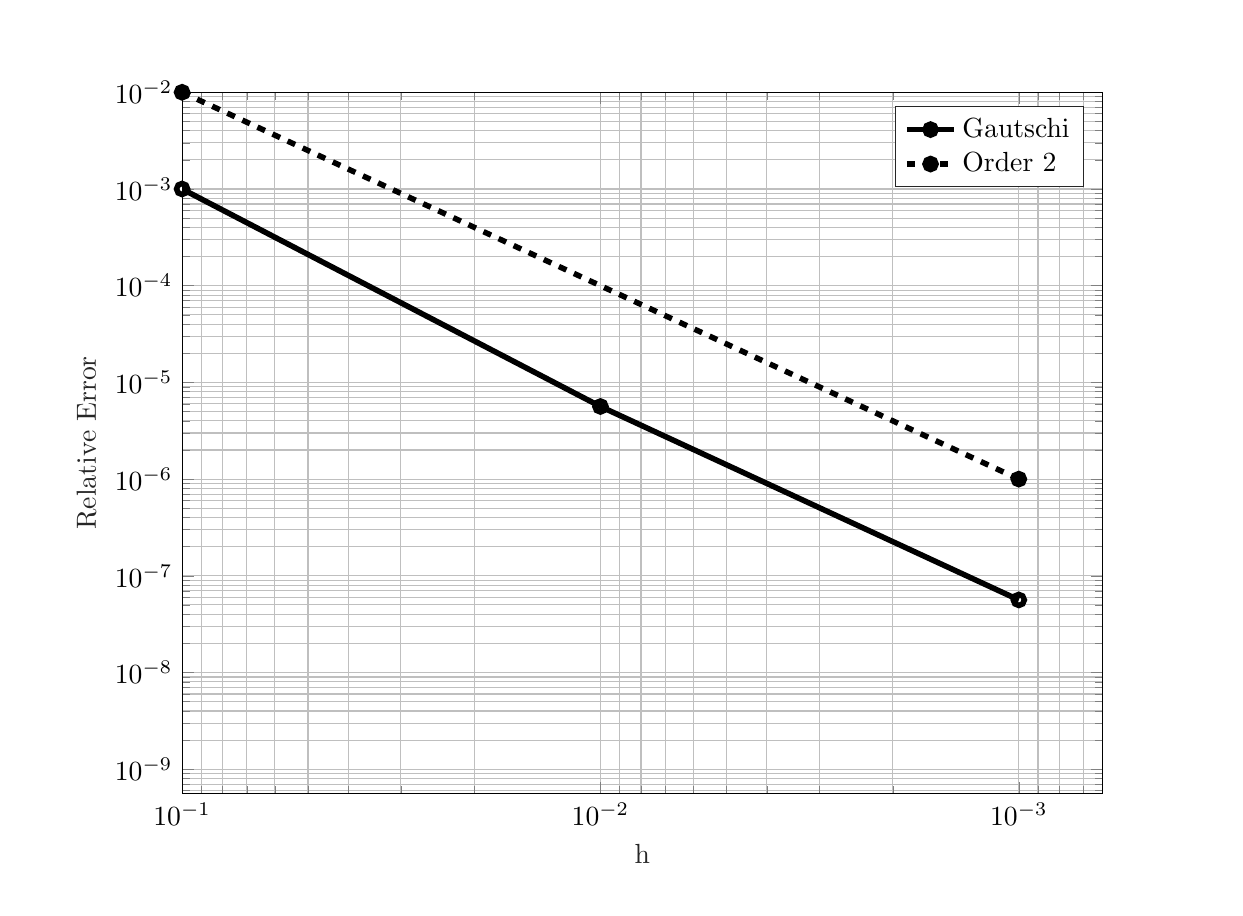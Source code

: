 % This file was created by matlab2tikz.
%
%The latest updates can be retrieved from
%  http://www.mathworks.com/matlabcentral/fileexchange/22022-matlab2tikz-matlab2tikz
%where you can also make suggestions and rate matlab2tikz.
%
\begin{tikzpicture}

\begin{axis}[%
width=4.602in,
height=3.506in,
at={(0.772in,0.473in)},
scale only axis,
x dir=reverse,
xmode=log,
xmin=0.0,
xmax=0.1,
xminorticks=true,
xlabel style={font=\color{white!15!black}},
xlabel={h},
ymode=log,
ymin=5.614e-10,
ymax=0.01,
yminorticks=true,
ylabel style={font=\color{white!15!black}},
ylabel={Relative Error},
axis background/.style={fill=white},
xmajorgrids,
xminorgrids,
ymajorgrids,
yminorgrids,
legend style={legend cell align=left, align=left, draw=white!15!black}
]
\addplot [color=black, line width=2.0pt, mark=o, mark options={solid, black}]
  table[row sep=crcr]{%
0.1	0.001\\
0.01	5.635e-06\\
0.001	5.631e-08\\
0.0	5.614e-10\\
};
\addlegendentry{Gautschi}

\addplot [color=black, dashed, line width=2.0pt, mark=*, mark options={solid, black}]
  table[row sep=crcr]{%
0.1	0.01\\
0.01	0.0\\
0.001	1e-06\\
0.0	1e-08\\
};
\addlegendentry{Order 2}

\end{axis}

\begin{axis}[%
width=5.938in,
height=4.302in,
at={(0in,0in)},
scale only axis,
xmin=0,
xmax=1,
ymin=0,
ymax=1,
axis line style={draw=none},
ticks=none,
axis x line*=bottom,
axis y line*=left
]
\end{axis}
\end{tikzpicture}%